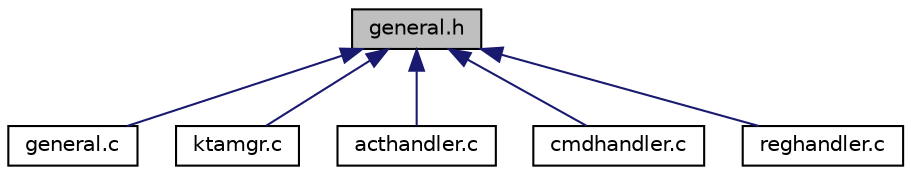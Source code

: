 digraph "general.h"
{
 // LATEX_PDF_SIZE
  edge [fontname="Helvetica",fontsize="10",labelfontname="Helvetica",labelfontsize="10"];
  node [fontname="Helvetica",fontsize="10",shape=record];
  Node1 [label="general.h",height=0.2,width=0.4,color="black", fillcolor="grey75", style="filled", fontcolor="black",tooltip="keySTREAM Trusted Agent - General module to perform coding of data."];
  Node1 -> Node2 [dir="back",color="midnightblue",fontsize="10",style="solid",fontname="Helvetica"];
  Node2 [label="general.c",height=0.2,width=0.4,color="black", fillcolor="white", style="filled",URL="$general_8c.html",tooltip="keySTREAM Trusted Agent - General module to perform coding of data."];
  Node1 -> Node3 [dir="back",color="midnightblue",fontsize="10",style="solid",fontname="Helvetica"];
  Node3 [label="ktamgr.c",height=0.2,width=0.4,color="black", fillcolor="white", style="filled",URL="$ktamgr_8c.html",tooltip="keySTREAM Trusted Agent manager."];
  Node1 -> Node4 [dir="back",color="midnightblue",fontsize="10",style="solid",fontname="Helvetica"];
  Node4 [label="acthandler.c",height=0.2,width=0.4,color="black", fillcolor="white", style="filled",URL="$acthandler_8c.html",tooltip="keySTREAM Trusted Agent - Activation handler."];
  Node1 -> Node5 [dir="back",color="midnightblue",fontsize="10",style="solid",fontname="Helvetica"];
  Node5 [label="cmdhandler.c",height=0.2,width=0.4,color="black", fillcolor="white", style="filled",URL="$cmdhandler_8c.html",tooltip="keySTREAM Trusted Agent - ICPP command handler."];
  Node1 -> Node6 [dir="back",color="midnightblue",fontsize="10",style="solid",fontname="Helvetica"];
  Node6 [label="reghandler.c",height=0.2,width=0.4,color="black", fillcolor="white", style="filled",URL="$reghandler_8c.html",tooltip="keySTREAM Trusted Agent - Registration module"];
}
